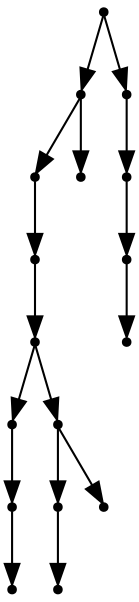 digraph {
  16 [shape=point];
  11 [shape=point];
  9 [shape=point];
  8 [shape=point];
  7 [shape=point];
  2 [shape=point];
  1 [shape=point];
  0 [shape=point];
  6 [shape=point];
  4 [shape=point];
  3 [shape=point];
  5 [shape=point];
  10 [shape=point];
  15 [shape=point];
  14 [shape=point];
  13 [shape=point];
  12 [shape=point];
16 -> 11;
11 -> 9;
9 -> 8;
8 -> 7;
7 -> 2;
2 -> 1;
1 -> 0;
7 -> 6;
6 -> 4;
4 -> 3;
6 -> 5;
11 -> 10;
16 -> 15;
15 -> 14;
14 -> 13;
13 -> 12;
}
